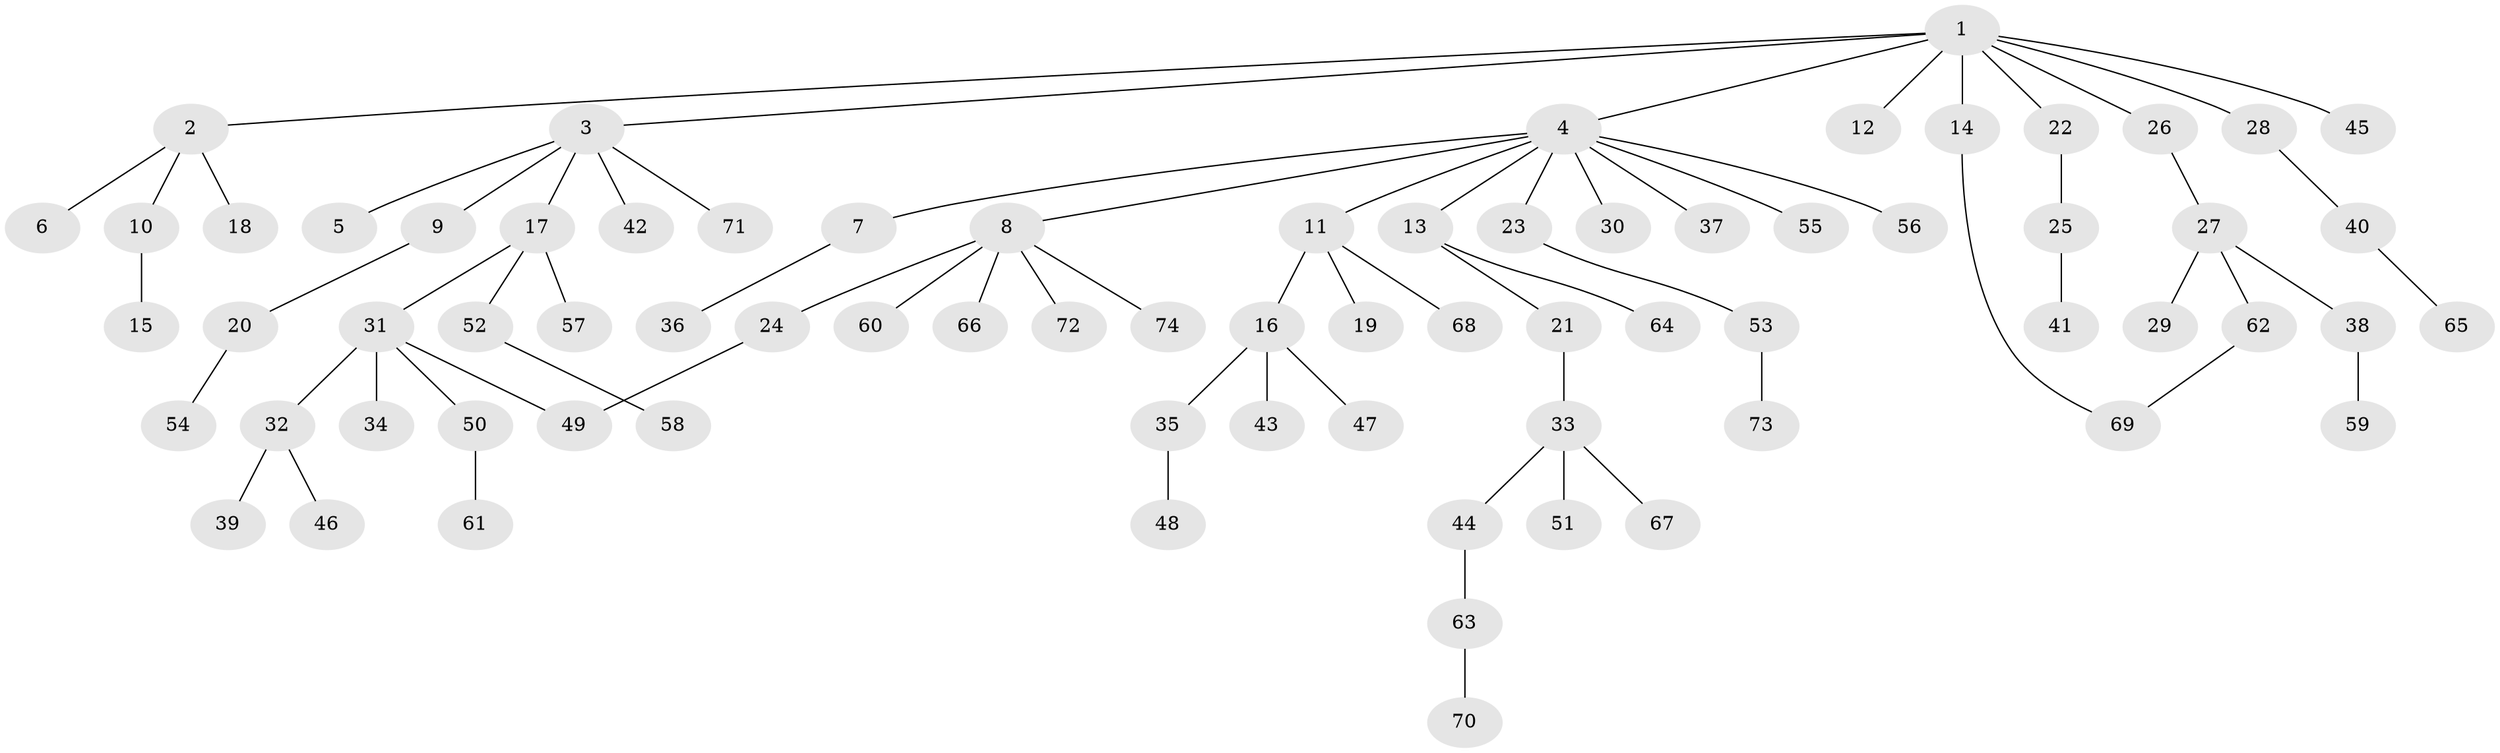 // coarse degree distribution, {9: 0.018867924528301886, 4: 0.05660377358490566, 5: 0.03773584905660377, 11: 0.018867924528301886, 1: 0.6226415094339622, 2: 0.18867924528301888, 3: 0.03773584905660377, 7: 0.018867924528301886}
// Generated by graph-tools (version 1.1) at 2025/51/02/27/25 19:51:56]
// undirected, 74 vertices, 75 edges
graph export_dot {
graph [start="1"]
  node [color=gray90,style=filled];
  1;
  2;
  3;
  4;
  5;
  6;
  7;
  8;
  9;
  10;
  11;
  12;
  13;
  14;
  15;
  16;
  17;
  18;
  19;
  20;
  21;
  22;
  23;
  24;
  25;
  26;
  27;
  28;
  29;
  30;
  31;
  32;
  33;
  34;
  35;
  36;
  37;
  38;
  39;
  40;
  41;
  42;
  43;
  44;
  45;
  46;
  47;
  48;
  49;
  50;
  51;
  52;
  53;
  54;
  55;
  56;
  57;
  58;
  59;
  60;
  61;
  62;
  63;
  64;
  65;
  66;
  67;
  68;
  69;
  70;
  71;
  72;
  73;
  74;
  1 -- 2;
  1 -- 3;
  1 -- 4;
  1 -- 12;
  1 -- 14;
  1 -- 22;
  1 -- 26;
  1 -- 28;
  1 -- 45;
  2 -- 6;
  2 -- 10;
  2 -- 18;
  3 -- 5;
  3 -- 9;
  3 -- 17;
  3 -- 42;
  3 -- 71;
  4 -- 7;
  4 -- 8;
  4 -- 11;
  4 -- 13;
  4 -- 23;
  4 -- 30;
  4 -- 37;
  4 -- 55;
  4 -- 56;
  7 -- 36;
  8 -- 24;
  8 -- 60;
  8 -- 66;
  8 -- 72;
  8 -- 74;
  9 -- 20;
  10 -- 15;
  11 -- 16;
  11 -- 19;
  11 -- 68;
  13 -- 21;
  13 -- 64;
  14 -- 69;
  16 -- 35;
  16 -- 43;
  16 -- 47;
  17 -- 31;
  17 -- 52;
  17 -- 57;
  20 -- 54;
  21 -- 33;
  22 -- 25;
  23 -- 53;
  24 -- 49;
  25 -- 41;
  26 -- 27;
  27 -- 29;
  27 -- 38;
  27 -- 62;
  28 -- 40;
  31 -- 32;
  31 -- 34;
  31 -- 49;
  31 -- 50;
  32 -- 39;
  32 -- 46;
  33 -- 44;
  33 -- 51;
  33 -- 67;
  35 -- 48;
  38 -- 59;
  40 -- 65;
  44 -- 63;
  50 -- 61;
  52 -- 58;
  53 -- 73;
  62 -- 69;
  63 -- 70;
}
